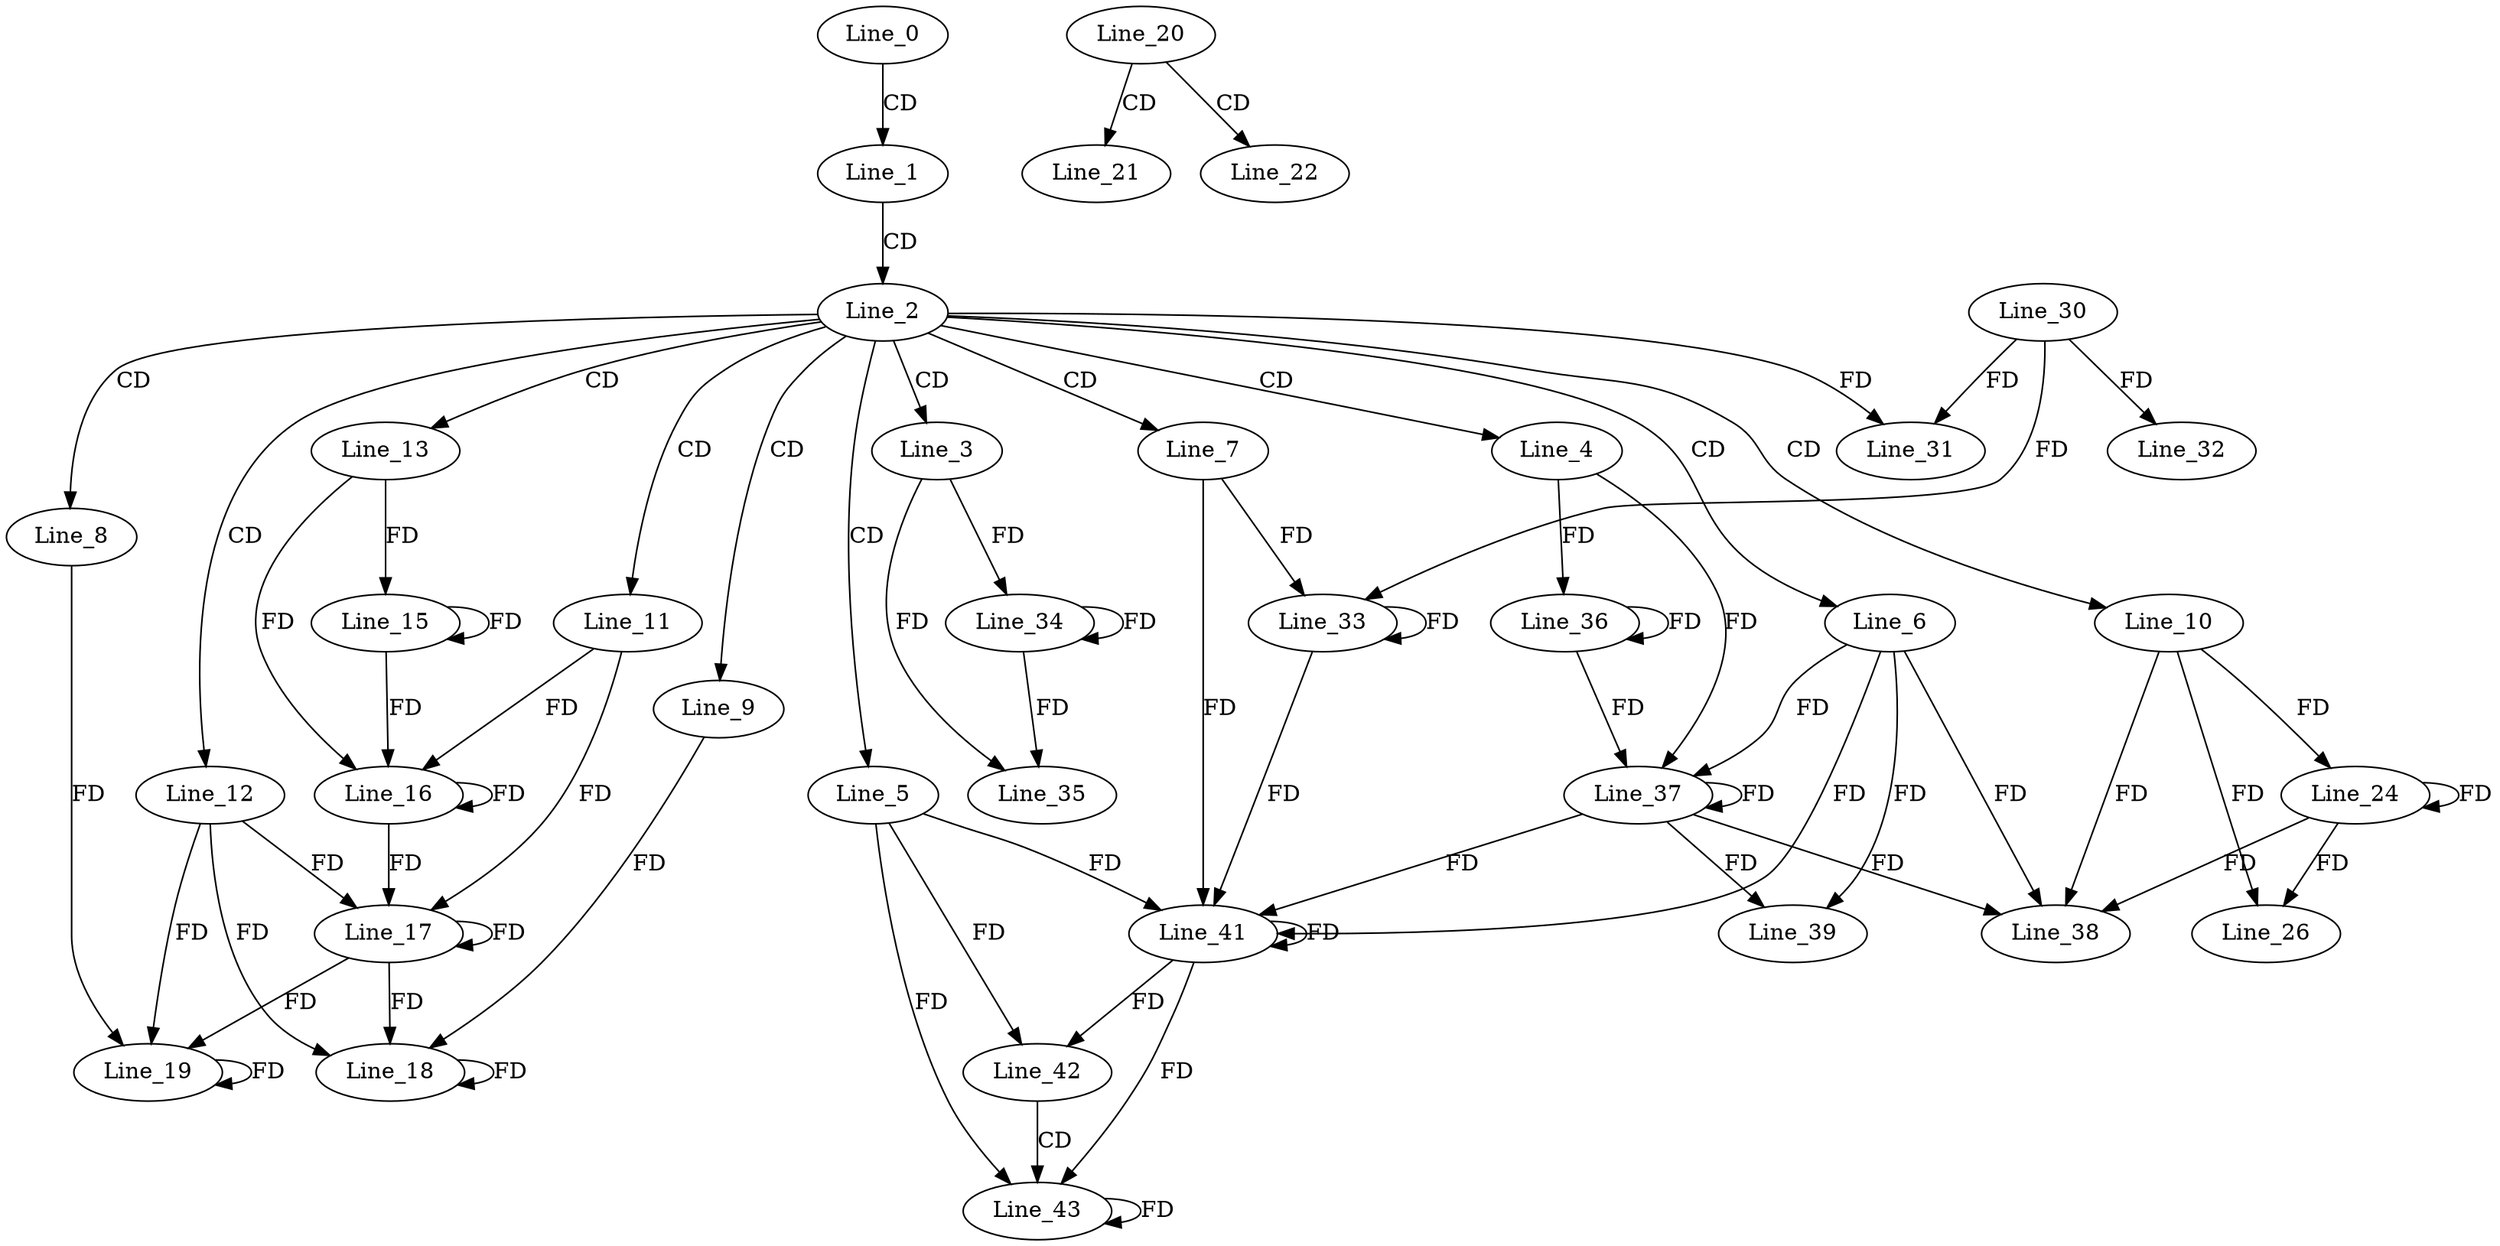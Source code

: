 digraph G {
  Line_0;
  Line_1;
  Line_2;
  Line_3;
  Line_4;
  Line_5;
  Line_6;
  Line_7;
  Line_8;
  Line_9;
  Line_10;
  Line_11;
  Line_12;
  Line_13;
  Line_15;
  Line_16;
  Line_16;
  Line_17;
  Line_17;
  Line_18;
  Line_18;
  Line_19;
  Line_19;
  Line_20;
  Line_21;
  Line_22;
  Line_24;
  Line_26;
  Line_30;
  Line_31;
  Line_32;
  Line_33;
  Line_33;
  Line_34;
  Line_35;
  Line_36;
  Line_37;
  Line_37;
  Line_38;
  Line_39;
  Line_41;
  Line_41;
  Line_42;
  Line_43;
  Line_0 -> Line_1 [ label="CD" ];
  Line_1 -> Line_2 [ label="CD" ];
  Line_2 -> Line_3 [ label="CD" ];
  Line_2 -> Line_4 [ label="CD" ];
  Line_2 -> Line_5 [ label="CD" ];
  Line_2 -> Line_6 [ label="CD" ];
  Line_2 -> Line_7 [ label="CD" ];
  Line_2 -> Line_8 [ label="CD" ];
  Line_2 -> Line_9 [ label="CD" ];
  Line_2 -> Line_10 [ label="CD" ];
  Line_2 -> Line_11 [ label="CD" ];
  Line_2 -> Line_12 [ label="CD" ];
  Line_2 -> Line_13 [ label="CD" ];
  Line_13 -> Line_15 [ label="FD" ];
  Line_15 -> Line_15 [ label="FD" ];
  Line_11 -> Line_16 [ label="FD" ];
  Line_16 -> Line_16 [ label="FD" ];
  Line_13 -> Line_16 [ label="FD" ];
  Line_15 -> Line_16 [ label="FD" ];
  Line_12 -> Line_17 [ label="FD" ];
  Line_17 -> Line_17 [ label="FD" ];
  Line_11 -> Line_17 [ label="FD" ];
  Line_16 -> Line_17 [ label="FD" ];
  Line_9 -> Line_18 [ label="FD" ];
  Line_18 -> Line_18 [ label="FD" ];
  Line_12 -> Line_18 [ label="FD" ];
  Line_17 -> Line_18 [ label="FD" ];
  Line_8 -> Line_19 [ label="FD" ];
  Line_19 -> Line_19 [ label="FD" ];
  Line_12 -> Line_19 [ label="FD" ];
  Line_17 -> Line_19 [ label="FD" ];
  Line_20 -> Line_21 [ label="CD" ];
  Line_20 -> Line_22 [ label="CD" ];
  Line_10 -> Line_24 [ label="FD" ];
  Line_24 -> Line_24 [ label="FD" ];
  Line_10 -> Line_26 [ label="FD" ];
  Line_24 -> Line_26 [ label="FD" ];
  Line_30 -> Line_31 [ label="FD" ];
  Line_2 -> Line_31 [ label="FD" ];
  Line_30 -> Line_32 [ label="FD" ];
  Line_7 -> Line_33 [ label="FD" ];
  Line_33 -> Line_33 [ label="FD" ];
  Line_30 -> Line_33 [ label="FD" ];
  Line_3 -> Line_34 [ label="FD" ];
  Line_34 -> Line_34 [ label="FD" ];
  Line_3 -> Line_35 [ label="FD" ];
  Line_34 -> Line_35 [ label="FD" ];
  Line_4 -> Line_36 [ label="FD" ];
  Line_36 -> Line_36 [ label="FD" ];
  Line_6 -> Line_37 [ label="FD" ];
  Line_37 -> Line_37 [ label="FD" ];
  Line_4 -> Line_37 [ label="FD" ];
  Line_36 -> Line_37 [ label="FD" ];
  Line_6 -> Line_38 [ label="FD" ];
  Line_37 -> Line_38 [ label="FD" ];
  Line_10 -> Line_38 [ label="FD" ];
  Line_24 -> Line_38 [ label="FD" ];
  Line_6 -> Line_39 [ label="FD" ];
  Line_37 -> Line_39 [ label="FD" ];
  Line_5 -> Line_41 [ label="FD" ];
  Line_41 -> Line_41 [ label="FD" ];
  Line_6 -> Line_41 [ label="FD" ];
  Line_37 -> Line_41 [ label="FD" ];
  Line_7 -> Line_41 [ label="FD" ];
  Line_33 -> Line_41 [ label="FD" ];
  Line_5 -> Line_42 [ label="FD" ];
  Line_41 -> Line_42 [ label="FD" ];
  Line_42 -> Line_43 [ label="CD" ];
  Line_5 -> Line_43 [ label="FD" ];
  Line_41 -> Line_43 [ label="FD" ];
  Line_43 -> Line_43 [ label="FD" ];
}
